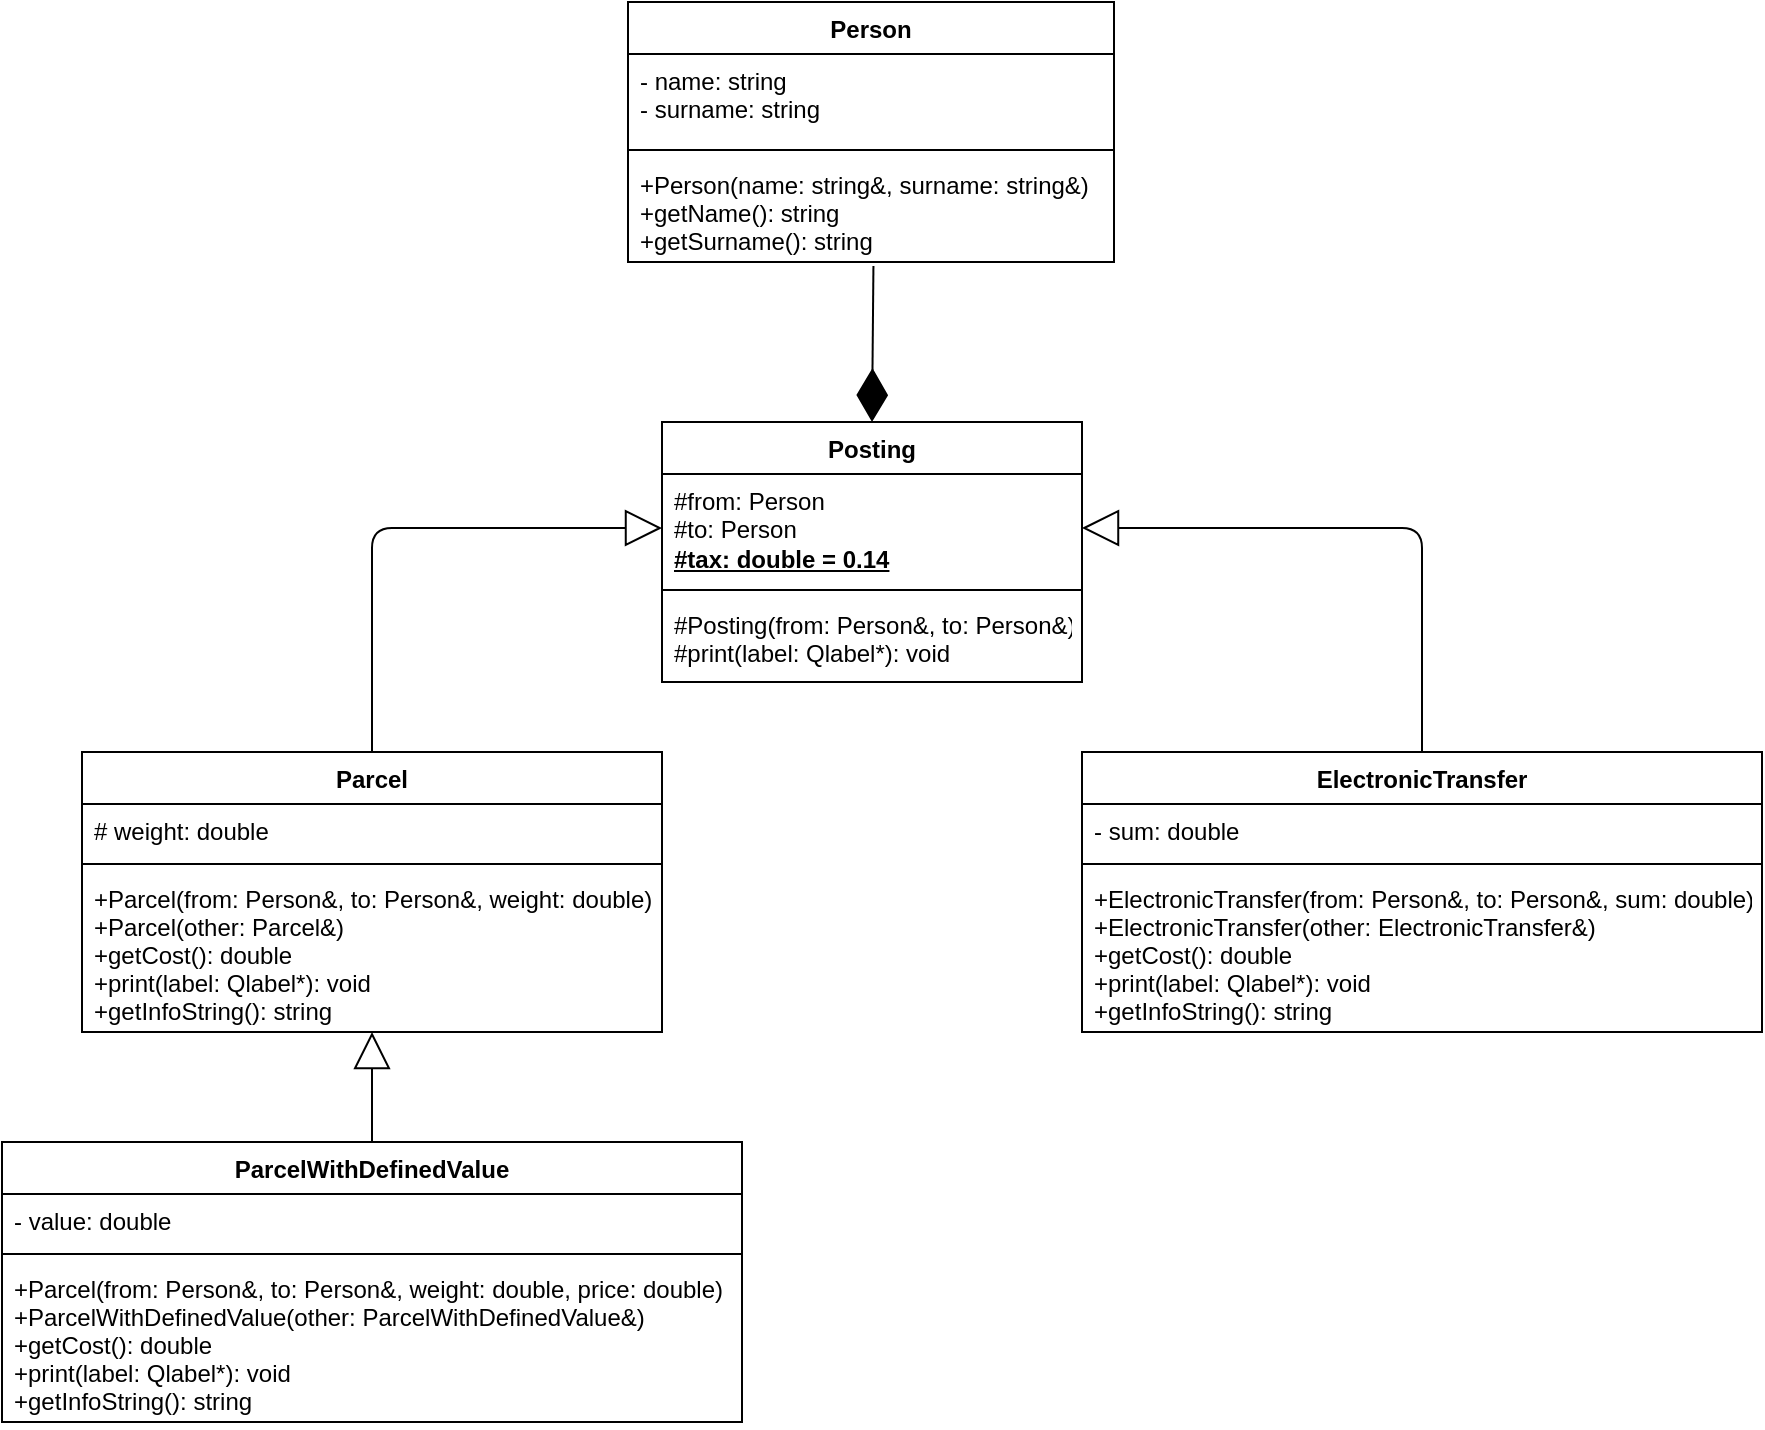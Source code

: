 <mxfile version="15.1.3" type="device"><diagram id="EWM3D-hpUj_q9vNeHOYD" name="Страница 1"><mxGraphModel dx="1021" dy="600" grid="1" gridSize="10" guides="1" tooltips="1" connect="1" arrows="1" fold="1" page="1" pageScale="1" pageWidth="1654" pageHeight="2336" math="0" shadow="0"><root><mxCell id="0"/><mxCell id="1" parent="0"/><mxCell id="tmcx9Ea9DdJX0OFxQvwP-19" value="Posting" style="swimlane;fontStyle=1;align=center;verticalAlign=top;childLayout=stackLayout;horizontal=1;startSize=26;horizontalStack=0;resizeParent=1;resizeParentMax=0;resizeLast=0;collapsible=1;marginBottom=0;" parent="1" vertex="1"><mxGeometry x="722" y="230" width="210" height="130" as="geometry"/></mxCell><mxCell id="tmcx9Ea9DdJX0OFxQvwP-20" value="#from: Person&lt;br&gt;#to: Person&lt;br&gt;&lt;u&gt;&lt;b&gt;#tax: double = 0.14&lt;/b&gt;&lt;/u&gt;" style="text;strokeColor=none;fillColor=none;align=left;verticalAlign=top;spacingLeft=4;spacingRight=4;overflow=hidden;rotatable=0;points=[[0,0.5],[1,0.5]];portConstraint=eastwest;html=1;" parent="tmcx9Ea9DdJX0OFxQvwP-19" vertex="1"><mxGeometry y="26" width="210" height="54" as="geometry"/></mxCell><mxCell id="tmcx9Ea9DdJX0OFxQvwP-21" value="" style="line;strokeWidth=1;fillColor=none;align=left;verticalAlign=middle;spacingTop=-1;spacingLeft=3;spacingRight=3;rotatable=0;labelPosition=right;points=[];portConstraint=eastwest;" parent="tmcx9Ea9DdJX0OFxQvwP-19" vertex="1"><mxGeometry y="80" width="210" height="8" as="geometry"/></mxCell><mxCell id="tmcx9Ea9DdJX0OFxQvwP-22" value="#Posting(from: Person&amp;, to: Person&amp;)&#10;#print(label: Qlabel*): void" style="text;strokeColor=none;fillColor=none;align=left;verticalAlign=top;spacingLeft=4;spacingRight=4;overflow=hidden;rotatable=0;points=[[0,0.5],[1,0.5]];portConstraint=eastwest;" parent="tmcx9Ea9DdJX0OFxQvwP-19" vertex="1"><mxGeometry y="88" width="210" height="42" as="geometry"/></mxCell><mxCell id="tmcx9Ea9DdJX0OFxQvwP-23" value="Parcel" style="swimlane;fontStyle=1;align=center;verticalAlign=top;childLayout=stackLayout;horizontal=1;startSize=26;horizontalStack=0;resizeParent=1;resizeParentMax=0;resizeLast=0;collapsible=1;marginBottom=0;" parent="1" vertex="1"><mxGeometry x="432" y="395" width="290" height="140" as="geometry"/></mxCell><mxCell id="tmcx9Ea9DdJX0OFxQvwP-24" value="# weight: double" style="text;strokeColor=none;fillColor=none;align=left;verticalAlign=top;spacingLeft=4;spacingRight=4;overflow=hidden;rotatable=0;points=[[0,0.5],[1,0.5]];portConstraint=eastwest;" parent="tmcx9Ea9DdJX0OFxQvwP-23" vertex="1"><mxGeometry y="26" width="290" height="26" as="geometry"/></mxCell><mxCell id="tmcx9Ea9DdJX0OFxQvwP-25" value="" style="line;strokeWidth=1;fillColor=none;align=left;verticalAlign=middle;spacingTop=-1;spacingLeft=3;spacingRight=3;rotatable=0;labelPosition=right;points=[];portConstraint=eastwest;" parent="tmcx9Ea9DdJX0OFxQvwP-23" vertex="1"><mxGeometry y="52" width="290" height="8" as="geometry"/></mxCell><mxCell id="tmcx9Ea9DdJX0OFxQvwP-26" value="+Parcel(from: Person&amp;, to: Person&amp;, weight: double)&#10;+Parcel(other: Parcel&amp;)&#10;+getCost(): double&#10;+print(label: Qlabel*): void&#10;+getInfoString(): string" style="text;strokeColor=none;fillColor=none;align=left;verticalAlign=top;spacingLeft=4;spacingRight=4;overflow=hidden;rotatable=0;points=[[0,0.5],[1,0.5]];portConstraint=eastwest;" parent="tmcx9Ea9DdJX0OFxQvwP-23" vertex="1"><mxGeometry y="60" width="290" height="80" as="geometry"/></mxCell><mxCell id="tmcx9Ea9DdJX0OFxQvwP-27" value="Person" style="swimlane;fontStyle=1;align=center;verticalAlign=top;childLayout=stackLayout;horizontal=1;startSize=26;horizontalStack=0;resizeParent=1;resizeParentMax=0;resizeLast=0;collapsible=1;marginBottom=0;" parent="1" vertex="1"><mxGeometry x="705" y="20" width="243" height="130" as="geometry"/></mxCell><mxCell id="tmcx9Ea9DdJX0OFxQvwP-28" value="- name: string&#10;- surname: string" style="text;strokeColor=none;fillColor=none;align=left;verticalAlign=top;spacingLeft=4;spacingRight=4;overflow=hidden;rotatable=0;points=[[0,0.5],[1,0.5]];portConstraint=eastwest;" parent="tmcx9Ea9DdJX0OFxQvwP-27" vertex="1"><mxGeometry y="26" width="243" height="44" as="geometry"/></mxCell><mxCell id="tmcx9Ea9DdJX0OFxQvwP-29" value="" style="line;strokeWidth=1;fillColor=none;align=left;verticalAlign=middle;spacingTop=-1;spacingLeft=3;spacingRight=3;rotatable=0;labelPosition=right;points=[];portConstraint=eastwest;" parent="tmcx9Ea9DdJX0OFxQvwP-27" vertex="1"><mxGeometry y="70" width="243" height="8" as="geometry"/></mxCell><mxCell id="tmcx9Ea9DdJX0OFxQvwP-30" value="+Person(name: string&amp;, surname: string&amp;) &#10;+getName(): string&#10;+getSurname(): string" style="text;strokeColor=none;fillColor=none;align=left;verticalAlign=top;spacingLeft=4;spacingRight=4;overflow=hidden;rotatable=0;points=[[0,0.5],[1,0.5]];portConstraint=eastwest;" parent="tmcx9Ea9DdJX0OFxQvwP-27" vertex="1"><mxGeometry y="78" width="243" height="52" as="geometry"/></mxCell><mxCell id="tmcx9Ea9DdJX0OFxQvwP-31" value="" style="endArrow=diamondThin;endFill=1;endSize=24;html=1;entryX=0.5;entryY=0;entryDx=0;entryDy=0;exitX=0.505;exitY=1.038;exitDx=0;exitDy=0;exitPerimeter=0;" parent="1" source="tmcx9Ea9DdJX0OFxQvwP-30" target="tmcx9Ea9DdJX0OFxQvwP-19" edge="1"><mxGeometry width="160" relative="1" as="geometry"><mxPoint x="1110" y="180" as="sourcePoint"/><mxPoint x="1270" y="180" as="targetPoint"/></mxGeometry></mxCell><mxCell id="tmcx9Ea9DdJX0OFxQvwP-32" value="" style="endArrow=block;endSize=16;endFill=0;html=1;exitX=0.5;exitY=0;exitDx=0;exitDy=0;entryX=0;entryY=0.5;entryDx=0;entryDy=0;edgeStyle=orthogonalEdgeStyle;" parent="1" source="tmcx9Ea9DdJX0OFxQvwP-23" target="tmcx9Ea9DdJX0OFxQvwP-20" edge="1"><mxGeometry width="160" relative="1" as="geometry"><mxPoint x="470" y="410" as="sourcePoint"/><mxPoint x="630" y="410" as="targetPoint"/></mxGeometry></mxCell><mxCell id="tmcx9Ea9DdJX0OFxQvwP-33" value="ElectronicTransfer" style="swimlane;fontStyle=1;align=center;verticalAlign=top;childLayout=stackLayout;horizontal=1;startSize=26;horizontalStack=0;resizeParent=1;resizeParentMax=0;resizeLast=0;collapsible=1;marginBottom=0;" parent="1" vertex="1"><mxGeometry x="932" y="395" width="340" height="140" as="geometry"/></mxCell><mxCell id="tmcx9Ea9DdJX0OFxQvwP-34" value="- sum: double" style="text;strokeColor=none;fillColor=none;align=left;verticalAlign=top;spacingLeft=4;spacingRight=4;overflow=hidden;rotatable=0;points=[[0,0.5],[1,0.5]];portConstraint=eastwest;" parent="tmcx9Ea9DdJX0OFxQvwP-33" vertex="1"><mxGeometry y="26" width="340" height="26" as="geometry"/></mxCell><mxCell id="tmcx9Ea9DdJX0OFxQvwP-35" value="" style="line;strokeWidth=1;fillColor=none;align=left;verticalAlign=middle;spacingTop=-1;spacingLeft=3;spacingRight=3;rotatable=0;labelPosition=right;points=[];portConstraint=eastwest;" parent="tmcx9Ea9DdJX0OFxQvwP-33" vertex="1"><mxGeometry y="52" width="340" height="8" as="geometry"/></mxCell><mxCell id="tmcx9Ea9DdJX0OFxQvwP-36" value="+ElectronicTransfer(from: Person&amp;, to: Person&amp;, sum: double)&#10;+ElectronicTransfer(other: ElectronicTransfer&amp;)&#10;+getCost(): double&#10;+print(label: Qlabel*): void&#10;+getInfoString(): string&#10;" style="text;strokeColor=none;fillColor=none;align=left;verticalAlign=top;spacingLeft=4;spacingRight=4;overflow=hidden;rotatable=0;points=[[0,0.5],[1,0.5]];portConstraint=eastwest;" parent="tmcx9Ea9DdJX0OFxQvwP-33" vertex="1"><mxGeometry y="60" width="340" height="80" as="geometry"/></mxCell><mxCell id="tmcx9Ea9DdJX0OFxQvwP-38" value="" style="endArrow=block;endSize=16;endFill=0;html=1;exitX=0.5;exitY=0;exitDx=0;exitDy=0;entryX=1;entryY=0.5;entryDx=0;entryDy=0;edgeStyle=orthogonalEdgeStyle;" parent="1" source="tmcx9Ea9DdJX0OFxQvwP-33" target="tmcx9Ea9DdJX0OFxQvwP-20" edge="1"><mxGeometry width="160" relative="1" as="geometry"><mxPoint x="670" y="360" as="sourcePoint"/><mxPoint x="830" y="360" as="targetPoint"/></mxGeometry></mxCell><mxCell id="tmcx9Ea9DdJX0OFxQvwP-55" value="ParcelWithDefinedValue" style="swimlane;fontStyle=1;align=center;verticalAlign=top;childLayout=stackLayout;horizontal=1;startSize=26;horizontalStack=0;resizeParent=1;resizeParentMax=0;resizeLast=0;collapsible=1;marginBottom=0;" parent="1" vertex="1"><mxGeometry x="392" y="590" width="370" height="140" as="geometry"/></mxCell><mxCell id="tmcx9Ea9DdJX0OFxQvwP-56" value="- value: double" style="text;strokeColor=none;fillColor=none;align=left;verticalAlign=top;spacingLeft=4;spacingRight=4;overflow=hidden;rotatable=0;points=[[0,0.5],[1,0.5]];portConstraint=eastwest;" parent="tmcx9Ea9DdJX0OFxQvwP-55" vertex="1"><mxGeometry y="26" width="370" height="26" as="geometry"/></mxCell><mxCell id="tmcx9Ea9DdJX0OFxQvwP-57" value="" style="line;strokeWidth=1;fillColor=none;align=left;verticalAlign=middle;spacingTop=-1;spacingLeft=3;spacingRight=3;rotatable=0;labelPosition=right;points=[];portConstraint=eastwest;" parent="tmcx9Ea9DdJX0OFxQvwP-55" vertex="1"><mxGeometry y="52" width="370" height="8" as="geometry"/></mxCell><mxCell id="tmcx9Ea9DdJX0OFxQvwP-58" value="+Parcel(from: Person&amp;, to: Person&amp;, weight: double, price: double)&#10;+ParcelWithDefinedValue(other: ParcelWithDefinedValue&amp;)&#10;+getCost(): double&#10;+print(label: Qlabel*): void&#10;+getInfoString(): string" style="text;strokeColor=none;fillColor=none;align=left;verticalAlign=top;spacingLeft=4;spacingRight=4;overflow=hidden;rotatable=0;points=[[0,0.5],[1,0.5]];portConstraint=eastwest;" parent="tmcx9Ea9DdJX0OFxQvwP-55" vertex="1"><mxGeometry y="60" width="370" height="80" as="geometry"/></mxCell><mxCell id="tmcx9Ea9DdJX0OFxQvwP-60" value="" style="endArrow=block;endSize=16;endFill=0;html=1;exitX=0.5;exitY=0;exitDx=0;exitDy=0;" parent="1" source="tmcx9Ea9DdJX0OFxQvwP-55" target="tmcx9Ea9DdJX0OFxQvwP-26" edge="1"><mxGeometry width="160" relative="1" as="geometry"><mxPoint x="510" y="570" as="sourcePoint"/><mxPoint x="670" y="570" as="targetPoint"/></mxGeometry></mxCell></root></mxGraphModel></diagram></mxfile>